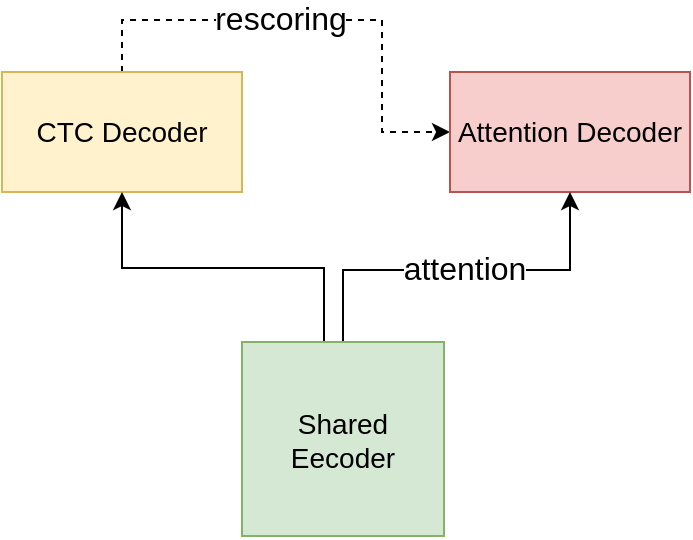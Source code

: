 <mxfile version="13.9.9" type="github"><diagram id="3ADDknXtus4sx9Jj1jew" name="Page-1"><mxGraphModel dx="946" dy="557" grid="0" gridSize="10" guides="1" tooltips="1" connect="1" arrows="1" fold="1" page="1" pageScale="1" pageWidth="827" pageHeight="1169" math="0" shadow="0"><root><mxCell id="0"/><mxCell id="1" parent="0"/><mxCell id="tYepaLlpdf9gQXrRraQi-9" style="edgeStyle=orthogonalEdgeStyle;rounded=0;orthogonalLoop=1;jettySize=auto;html=1;entryX=0;entryY=0.5;entryDx=0;entryDy=0;fontSize=16;dashed=1;" edge="1" parent="1" source="tYepaLlpdf9gQXrRraQi-2" target="tYepaLlpdf9gQXrRraQi-3"><mxGeometry relative="1" as="geometry"><Array as="points"><mxPoint x="214" y="132"/><mxPoint x="344" y="132"/><mxPoint x="344" y="188"/></Array></mxGeometry></mxCell><mxCell id="tYepaLlpdf9gQXrRraQi-11" value="rescoring" style="edgeLabel;html=1;align=center;verticalAlign=middle;resizable=0;points=[];fontSize=16;" vertex="1" connectable="0" parent="tYepaLlpdf9gQXrRraQi-9"><mxGeometry y="1" relative="1" as="geometry"><mxPoint x="-18" as="offset"/></mxGeometry></mxCell><mxCell id="tYepaLlpdf9gQXrRraQi-2" value="&lt;font style=&quot;font-size: 14px&quot;&gt;CTC Decoder&lt;/font&gt;" style="rounded=0;whiteSpace=wrap;html=1;fillColor=#fff2cc;strokeColor=#d6b656;" vertex="1" parent="1"><mxGeometry x="154" y="158" width="120" height="60" as="geometry"/></mxCell><mxCell id="tYepaLlpdf9gQXrRraQi-3" value="&lt;font style=&quot;font-size: 14px&quot;&gt;Attention Decoder&lt;/font&gt;" style="rounded=0;whiteSpace=wrap;html=1;fillColor=#f8cecc;strokeColor=#b85450;" vertex="1" parent="1"><mxGeometry x="378" y="158" width="120" height="60" as="geometry"/></mxCell><mxCell id="tYepaLlpdf9gQXrRraQi-7" style="edgeStyle=orthogonalEdgeStyle;rounded=0;orthogonalLoop=1;jettySize=auto;html=1;fontSize=16;" edge="1" parent="1" source="tYepaLlpdf9gQXrRraQi-6" target="tYepaLlpdf9gQXrRraQi-2"><mxGeometry relative="1" as="geometry"><Array as="points"><mxPoint x="315" y="256"/><mxPoint x="214" y="256"/></Array></mxGeometry></mxCell><mxCell id="tYepaLlpdf9gQXrRraQi-8" style="edgeStyle=orthogonalEdgeStyle;rounded=0;orthogonalLoop=1;jettySize=auto;html=1;fontSize=16;" edge="1" parent="1" source="tYepaLlpdf9gQXrRraQi-6" target="tYepaLlpdf9gQXrRraQi-3"><mxGeometry relative="1" as="geometry"><Array as="points"><mxPoint x="325" y="257"/><mxPoint x="438" y="257"/></Array></mxGeometry></mxCell><mxCell id="tYepaLlpdf9gQXrRraQi-10" value="attention" style="edgeLabel;html=1;align=center;verticalAlign=middle;resizable=0;points=[];fontSize=16;" vertex="1" connectable="0" parent="tYepaLlpdf9gQXrRraQi-8"><mxGeometry x="-0.21" y="1" relative="1" as="geometry"><mxPoint x="21.5" as="offset"/></mxGeometry></mxCell><mxCell id="tYepaLlpdf9gQXrRraQi-6" value="&lt;font style=&quot;font-size: 14px&quot;&gt;Shared Eecoder&lt;/font&gt;" style="rounded=0;whiteSpace=wrap;html=1;fillColor=#d5e8d4;strokeColor=#82b366;" vertex="1" parent="1"><mxGeometry x="274" y="293" width="101" height="97" as="geometry"/></mxCell></root></mxGraphModel></diagram></mxfile>